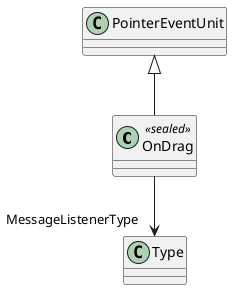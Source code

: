 @startuml
class OnDrag <<sealed>> {
}
PointerEventUnit <|-- OnDrag
OnDrag --> "MessageListenerType" Type
@enduml
